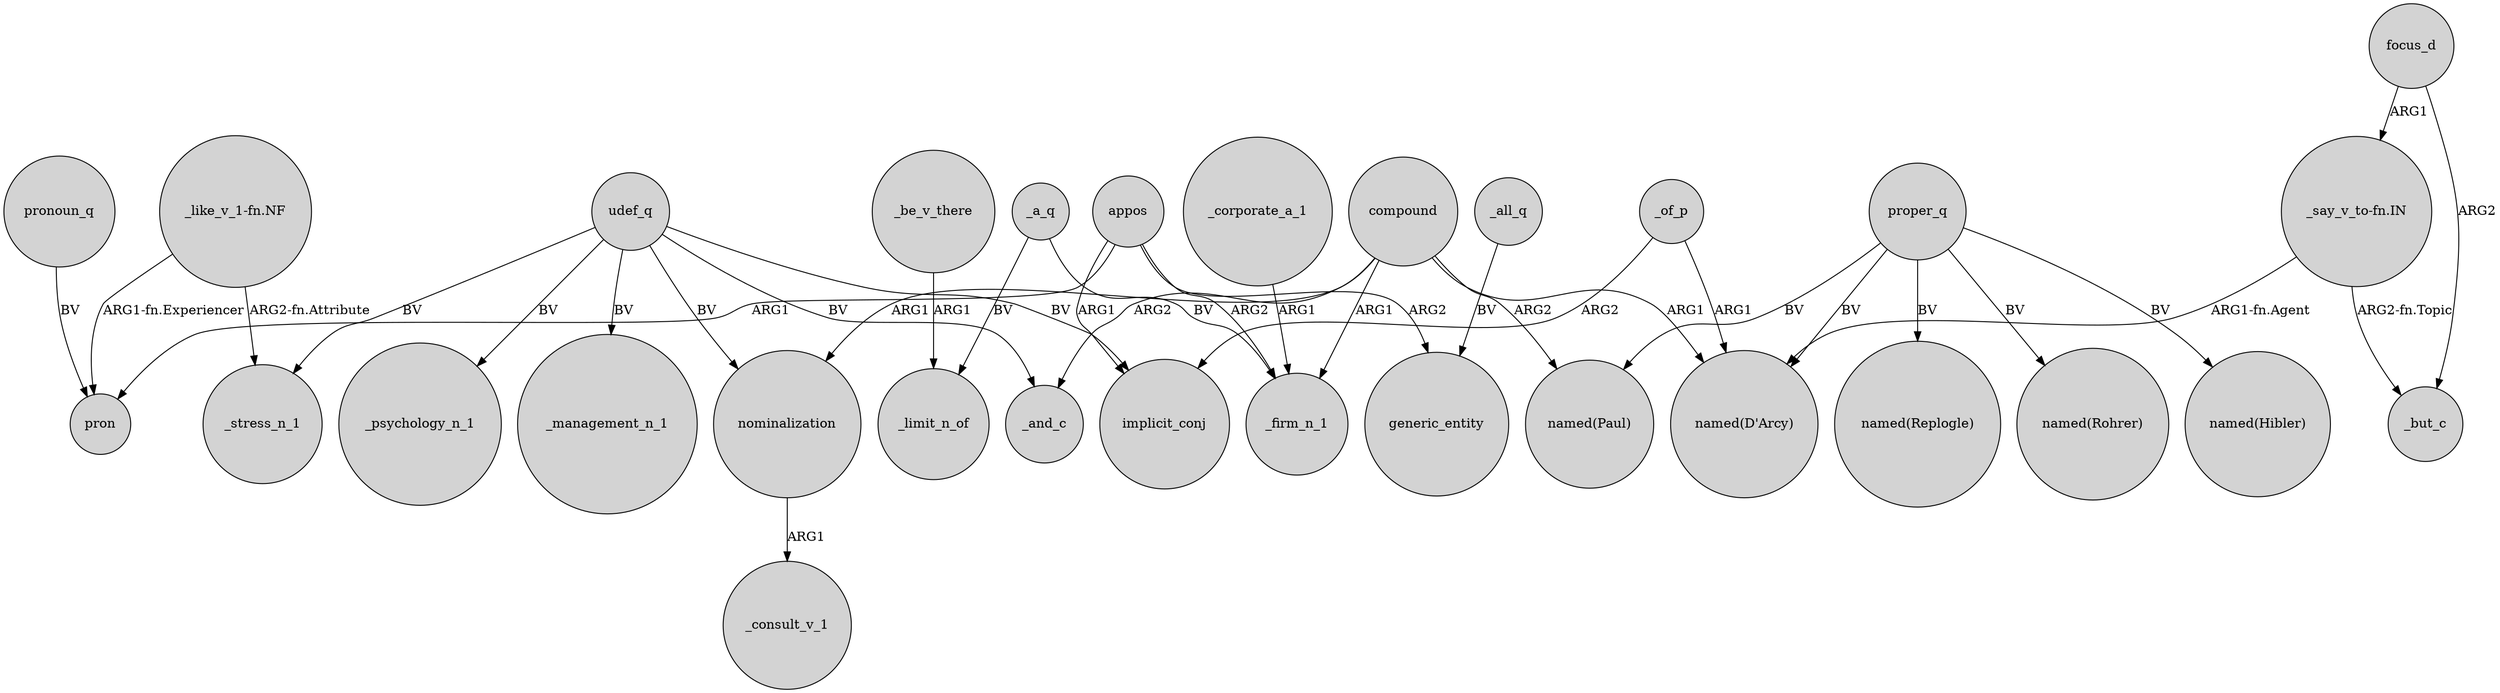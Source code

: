 digraph {
	node [shape=circle style=filled]
	udef_q -> _stress_n_1 [label=BV]
	proper_q -> "named(Replogle)" [label=BV]
	appos -> _firm_n_1 [label=ARG2]
	appos -> implicit_conj [label=ARG1]
	_a_q -> _firm_n_1 [label=BV]
	_of_p -> "named(D'Arcy)" [label=ARG1]
	appos -> generic_entity [label=ARG2]
	udef_q -> _management_n_1 [label=BV]
	udef_q -> implicit_conj [label=BV]
	"_like_v_1-fn.NF" -> _stress_n_1 [label="ARG2-fn.Attribute"]
	focus_d -> _but_c [label=ARG2]
	"_say_v_to-fn.IN" -> _but_c [label="ARG2-fn.Topic"]
	proper_q -> "named(Paul)" [label=BV]
	"_say_v_to-fn.IN" -> "named(D'Arcy)" [label="ARG1-fn.Agent"]
	proper_q -> "named(D'Arcy)" [label=BV]
	_all_q -> generic_entity [label=BV]
	pronoun_q -> pron [label=BV]
	compound -> "named(Paul)" [label=ARG2]
	compound -> _and_c [label=ARG2]
	udef_q -> _psychology_n_1 [label=BV]
	compound -> "named(D'Arcy)" [label=ARG1]
	appos -> pron [label=ARG1]
	_a_q -> _limit_n_of [label=BV]
	"_like_v_1-fn.NF" -> pron [label="ARG1-fn.Experiencer"]
	compound -> _firm_n_1 [label=ARG1]
	udef_q -> nominalization [label=BV]
	_be_v_there -> _limit_n_of [label=ARG1]
	_of_p -> implicit_conj [label=ARG2]
	proper_q -> "named(Rohrer)" [label=BV]
	nominalization -> _consult_v_1 [label=ARG1]
	udef_q -> _and_c [label=BV]
	compound -> nominalization [label=ARG1]
	_corporate_a_1 -> _firm_n_1 [label=ARG1]
	focus_d -> "_say_v_to-fn.IN" [label=ARG1]
	proper_q -> "named(Hibler)" [label=BV]
}
